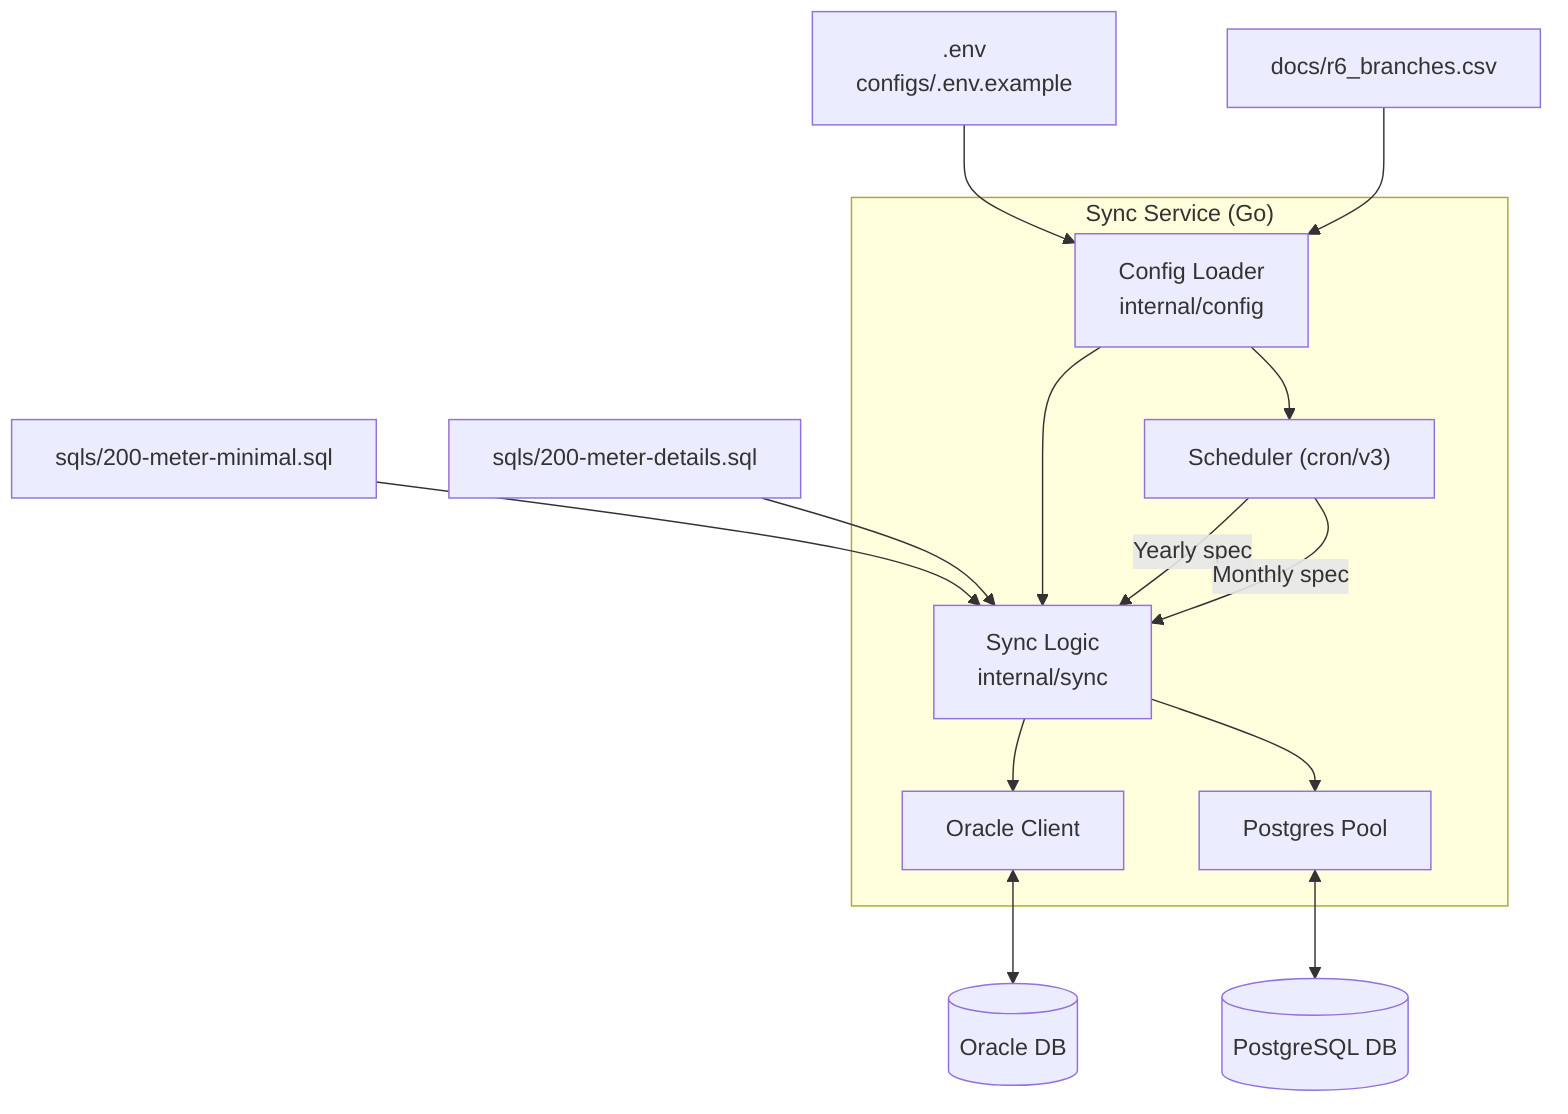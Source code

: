 flowchart TD
    subgraph Client["Sync Service (Go)"]
        CFG["Config Loader\ninternal/config"]
        CRON["Scheduler (cron/v3)"]
        SVC["Sync Logic\ninternal/sync"]
        ORAC["Oracle Client"]
        PGP["Postgres Pool"]
    end

    ENV[".env\nconfigs/.env.example"] --> CFG
    CSV["docs/r6_branches.csv"] --> CFG
    SQL1["sqls/200-meter-minimal.sql"] --> SVC
    SQL2["sqls/200-meter-details.sql"] --> SVC

    CFG --> CRON
    CFG --> SVC
    CRON -- "Yearly spec" --> SVC
    CRON -- "Monthly spec" --> SVC
    SVC --> ORAC
    SVC --> PGP

    ORACLE[("Oracle DB")]
    POSTGRES[("PostgreSQL DB")]
    ORAC <--> ORACLE
    PGP <--> POSTGRES